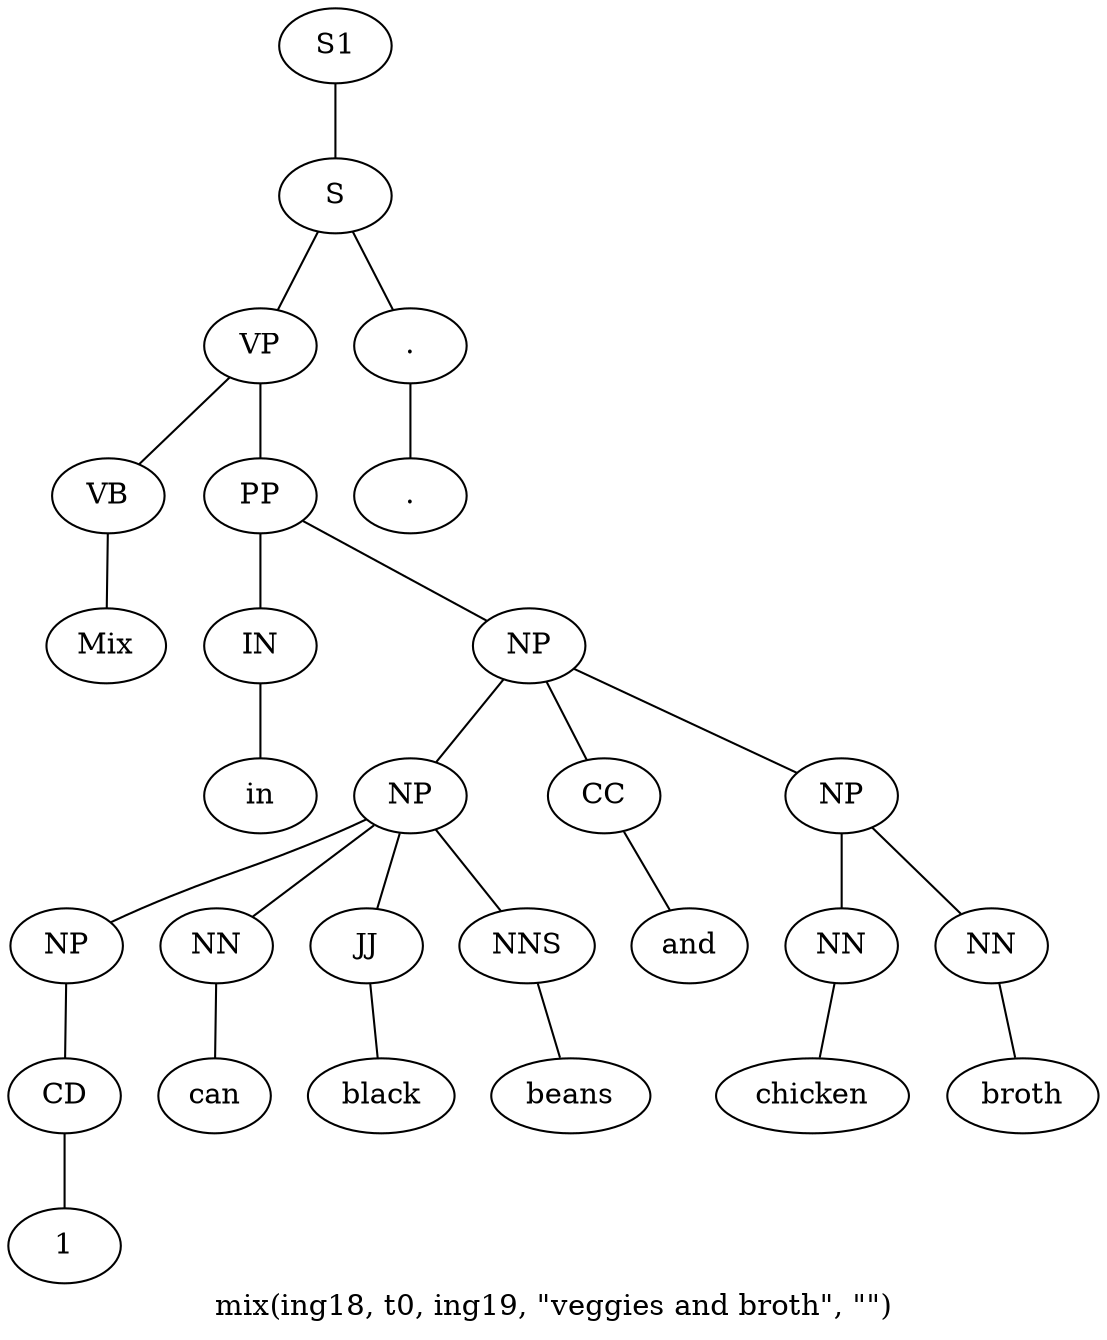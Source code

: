graph SyntaxGraph {
	label = "mix(ing18, t0, ing19, \"veggies and broth\", \"\")";
	Node0 [label="S1"];
	Node1 [label="S"];
	Node2 [label="VP"];
	Node3 [label="VB"];
	Node4 [label="Mix"];
	Node5 [label="PP"];
	Node6 [label="IN"];
	Node7 [label="in"];
	Node8 [label="NP"];
	Node9 [label="NP"];
	Node10 [label="NP"];
	Node11 [label="CD"];
	Node12 [label="1"];
	Node13 [label="NN"];
	Node14 [label="can"];
	Node15 [label="JJ"];
	Node16 [label="black"];
	Node17 [label="NNS"];
	Node18 [label="beans"];
	Node19 [label="CC"];
	Node20 [label="and"];
	Node21 [label="NP"];
	Node22 [label="NN"];
	Node23 [label="chicken"];
	Node24 [label="NN"];
	Node25 [label="broth"];
	Node26 [label="."];
	Node27 [label="."];

	Node0 -- Node1;
	Node1 -- Node2;
	Node1 -- Node26;
	Node2 -- Node3;
	Node2 -- Node5;
	Node3 -- Node4;
	Node5 -- Node6;
	Node5 -- Node8;
	Node6 -- Node7;
	Node8 -- Node9;
	Node8 -- Node19;
	Node8 -- Node21;
	Node9 -- Node10;
	Node9 -- Node13;
	Node9 -- Node15;
	Node9 -- Node17;
	Node10 -- Node11;
	Node11 -- Node12;
	Node13 -- Node14;
	Node15 -- Node16;
	Node17 -- Node18;
	Node19 -- Node20;
	Node21 -- Node22;
	Node21 -- Node24;
	Node22 -- Node23;
	Node24 -- Node25;
	Node26 -- Node27;
}